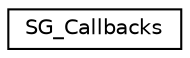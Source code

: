 digraph G
{
  edge [fontname="Helvetica",fontsize="10",labelfontname="Helvetica",labelfontsize="10"];
  node [fontname="Helvetica",fontsize="10",shape=record];
  rankdir=LR;
  Node1 [label="SG_Callbacks",height=0.2,width=0.4,color="black", fillcolor="white", style="filled",URL="$dc/d81/structSG__Callbacks.html"];
}
